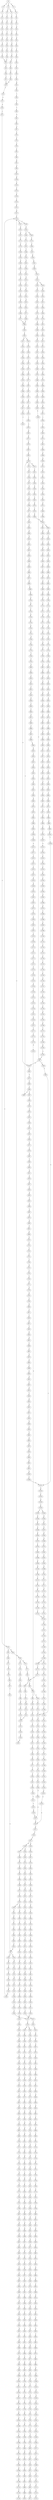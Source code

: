 strict digraph  {
	S0 -> S1 [ label = A ];
	S0 -> S2 [ label = T ];
	S0 -> S3 [ label = C ];
	S1 -> S4 [ label = C ];
	S2 -> S5 [ label = G ];
	S2 -> S6 [ label = C ];
	S3 -> S7 [ label = C ];
	S4 -> S8 [ label = T ];
	S5 -> S9 [ label = C ];
	S6 -> S10 [ label = C ];
	S7 -> S11 [ label = C ];
	S8 -> S12 [ label = G ];
	S9 -> S13 [ label = A ];
	S10 -> S14 [ label = A ];
	S11 -> S15 [ label = A ];
	S12 -> S16 [ label = G ];
	S13 -> S17 [ label = C ];
	S14 -> S18 [ label = G ];
	S15 -> S19 [ label = G ];
	S16 -> S20 [ label = T ];
	S17 -> S21 [ label = T ];
	S18 -> S22 [ label = T ];
	S19 -> S23 [ label = T ];
	S20 -> S24 [ label = G ];
	S21 -> S25 [ label = G ];
	S22 -> S26 [ label = G ];
	S23 -> S27 [ label = G ];
	S24 -> S28 [ label = C ];
	S25 -> S29 [ label = G ];
	S26 -> S30 [ label = G ];
	S27 -> S31 [ label = G ];
	S28 -> S32 [ label = T ];
	S29 -> S33 [ label = T ];
	S30 -> S34 [ label = T ];
	S31 -> S35 [ label = T ];
	S32 -> S36 [ label = A ];
	S33 -> S37 [ label = C ];
	S34 -> S38 [ label = C ];
	S35 -> S39 [ label = C ];
	S36 -> S40 [ label = C ];
	S37 -> S41 [ label = G ];
	S38 -> S42 [ label = G ];
	S39 -> S42 [ label = G ];
	S40 -> S43 [ label = T ];
	S41 -> S44 [ label = T ];
	S42 -> S45 [ label = T ];
	S43 -> S46 [ label = G ];
	S44 -> S47 [ label = C ];
	S45 -> S48 [ label = C ];
	S46 -> S49 [ label = T ];
	S47 -> S50 [ label = C ];
	S48 -> S51 [ label = C ];
	S49 -> S52 [ label = A ];
	S50 -> S53 [ label = G ];
	S51 -> S53 [ label = G ];
	S52 -> S54 [ label = A ];
	S53 -> S55 [ label = T ];
	S54 -> S56 [ label = C ];
	S55 -> S57 [ label = C ];
	S56 -> S58 [ label = A ];
	S57 -> S59 [ label = A ];
	S58 -> S60 [ label = C ];
	S59 -> S61 [ label = C ];
	S60 -> S62 [ label = A ];
	S61 -> S63 [ label = C ];
	S62 -> S64 [ label = C ];
	S63 -> S65 [ label = C ];
	S63 -> S66 [ label = G ];
	S64 -> S67 [ label = G ];
	S65 -> S68 [ label = T ];
	S66 -> S69 [ label = A ];
	S67 -> S70 [ label = C ];
	S68 -> S71 [ label = G ];
	S69 -> S72 [ label = A ];
	S69 -> S73 [ label = G ];
	S70 -> S74 [ label = T ];
	S71 -> S75 [ label = T ];
	S72 -> S76 [ label = T ];
	S73 -> S77 [ label = T ];
	S74 -> S78 [ label = C ];
	S75 -> S79 [ label = C ];
	S76 -> S80 [ label = C ];
	S77 -> S81 [ label = C ];
	S78 -> S82 [ label = C ];
	S79 -> S83 [ label = C ];
	S80 -> S84 [ label = C ];
	S81 -> S85 [ label = C ];
	S82 -> S86 [ label = T ];
	S83 -> S87 [ label = T ];
	S84 -> S88 [ label = T ];
	S85 -> S89 [ label = A ];
	S85 -> S90 [ label = T ];
	S86 -> S91 [ label = A ];
	S87 -> S92 [ label = T ];
	S88 -> S93 [ label = C ];
	S89 -> S94 [ label = G ];
	S90 -> S95 [ label = C ];
	S91 -> S96 [ label = G ];
	S92 -> S97 [ label = G ];
	S93 -> S98 [ label = G ];
	S94 -> S99 [ label = T ];
	S94 -> S100 [ label = C ];
	S95 -> S101 [ label = G ];
	S96 -> S102 [ label = A ];
	S97 -> S103 [ label = A ];
	S97 -> S104 [ label = T ];
	S98 -> S105 [ label = A ];
	S99 -> S106 [ label = A ];
	S100 -> S107 [ label = T ];
	S101 -> S108 [ label = A ];
	S102 -> S109 [ label = A ];
	S103 -> S110 [ label = A ];
	S104 -> S111 [ label = A ];
	S105 -> S112 [ label = A ];
	S106 -> S113 [ label = G ];
	S107 -> S114 [ label = T ];
	S108 -> S115 [ label = A ];
	S109 -> S116 [ label = C ];
	S110 -> S117 [ label = C ];
	S111 -> S118 [ label = G ];
	S112 -> S119 [ label = C ];
	S113 -> S120 [ label = G ];
	S114 -> S121 [ label = C ];
	S115 -> S122 [ label = C ];
	S116 -> S123 [ label = T ];
	S117 -> S124 [ label = T ];
	S118 -> S125 [ label = G ];
	S119 -> S126 [ label = T ];
	S120 -> S127 [ label = G ];
	S121 -> S128 [ label = A ];
	S122 -> S126 [ label = T ];
	S123 -> S129 [ label = T ];
	S124 -> S130 [ label = T ];
	S125 -> S131 [ label = A ];
	S126 -> S132 [ label = T ];
	S127 -> S133 [ label = T ];
	S128 -> S134 [ label = C ];
	S129 -> S135 [ label = C ];
	S130 -> S136 [ label = C ];
	S131 -> S137 [ label = G ];
	S132 -> S138 [ label = C ];
	S133 -> S139 [ label = C ];
	S134 -> S140 [ label = G ];
	S135 -> S141 [ label = A ];
	S136 -> S142 [ label = A ];
	S137 -> S143 [ label = A ];
	S138 -> S144 [ label = A ];
	S139 -> S145 [ label = A ];
	S140 -> S146 [ label = C ];
	S141 -> S147 [ label = A ];
	S142 -> S148 [ label = A ];
	S143 -> S149 [ label = G ];
	S144 -> S150 [ label = A ];
	S145 -> S151 [ label = C ];
	S146 -> S152 [ label = C ];
	S147 -> S153 [ label = C ];
	S148 -> S153 [ label = C ];
	S149 -> S154 [ label = G ];
	S150 -> S153 [ label = C ];
	S151 -> S155 [ label = T ];
	S152 -> S156 [ label = C ];
	S153 -> S157 [ label = C ];
	S153 -> S158 [ label = T ];
	S154 -> S159 [ label = T ];
	S155 -> S160 [ label = C ];
	S156 -> S161 [ label = T ];
	S157 -> S162 [ label = G ];
	S158 -> S163 [ label = G ];
	S159 -> S164 [ label = C ];
	S160 -> S165 [ label = G ];
	S161 -> S166 [ label = T ];
	S162 -> S167 [ label = G ];
	S163 -> S168 [ label = G ];
	S163 -> S169 [ label = C ];
	S164 -> S170 [ label = C ];
	S165 -> S171 [ label = C ];
	S166 -> S172 [ label = C ];
	S167 -> S173 [ label = C ];
	S168 -> S174 [ label = C ];
	S169 -> S175 [ label = C ];
	S170 -> S176 [ label = C ];
	S171 -> S177 [ label = T ];
	S172 -> S178 [ label = A ];
	S173 -> S179 [ label = C ];
	S174 -> S180 [ label = C ];
	S175 -> S181 [ label = C ];
	S176 -> S182 [ label = A ];
	S176 -> S183 [ label = G ];
	S177 -> S184 [ label = T ];
	S178 -> S185 [ label = T ];
	S179 -> S186 [ label = C ];
	S180 -> S187 [ label = C ];
	S181 -> S188 [ label = T ];
	S182 -> S189 [ label = G ];
	S183 -> S190 [ label = G ];
	S184 -> S191 [ label = C ];
	S185 -> S192 [ label = C ];
	S186 -> S193 [ label = A ];
	S187 -> S194 [ label = A ];
	S188 -> S195 [ label = A ];
	S189 -> S196 [ label = A ];
	S190 -> S197 [ label = A ];
	S191 -> S198 [ label = A ];
	S192 -> S199 [ label = C ];
	S193 -> S200 [ label = G ];
	S194 -> S201 [ label = G ];
	S195 -> S202 [ label = G ];
	S196 -> S203 [ label = G ];
	S197 -> S204 [ label = G ];
	S198 -> S205 [ label = T ];
	S199 -> S206 [ label = A ];
	S200 -> S207 [ label = T ];
	S201 -> S208 [ label = G ];
	S202 -> S209 [ label = G ];
	S203 -> S210 [ label = C ];
	S204 -> S211 [ label = G ];
	S205 -> S212 [ label = C ];
	S206 -> S213 [ label = G ];
	S207 -> S214 [ label = T ];
	S208 -> S215 [ label = T ];
	S209 -> S216 [ label = T ];
	S210 -> S217 [ label = C ];
	S211 -> S218 [ label = C ];
	S212 -> S219 [ label = C ];
	S213 -> S220 [ label = A ];
	S214 -> S221 [ label = G ];
	S215 -> S222 [ label = G ];
	S216 -> S223 [ label = G ];
	S217 -> S224 [ label = A ];
	S218 -> S225 [ label = G ];
	S219 -> S226 [ label = A ];
	S220 -> S227 [ label = A ];
	S221 -> S228 [ label = T ];
	S222 -> S229 [ label = C ];
	S222 -> S230 [ label = G ];
	S223 -> S231 [ label = T ];
	S224 -> S232 [ label = C ];
	S225 -> S233 [ label = T ];
	S226 -> S213 [ label = G ];
	S227 -> S234 [ label = C ];
	S228 -> S235 [ label = G ];
	S229 -> S236 [ label = G ];
	S230 -> S237 [ label = G ];
	S231 -> S238 [ label = G ];
	S232 -> S239 [ label = G ];
	S233 -> S240 [ label = G ];
	S234 -> S241 [ label = C ];
	S235 -> S242 [ label = C ];
	S236 -> S243 [ label = C ];
	S237 -> S244 [ label = C ];
	S238 -> S245 [ label = C ];
	S239 -> S246 [ label = G ];
	S240 -> S247 [ label = G ];
	S241 -> S248 [ label = A ];
	S241 -> S249 [ label = G ];
	S242 -> S250 [ label = G ];
	S243 -> S251 [ label = G ];
	S244 -> S252 [ label = T ];
	S245 -> S253 [ label = G ];
	S246 -> S254 [ label = T ];
	S247 -> S255 [ label = T ];
	S248 -> S256 [ label = G ];
	S248 -> S257 [ label = C ];
	S249 -> S258 [ label = G ];
	S250 -> S259 [ label = T ];
	S251 -> S260 [ label = T ];
	S252 -> S261 [ label = T ];
	S253 -> S262 [ label = T ];
	S254 -> S263 [ label = T ];
	S255 -> S264 [ label = A ];
	S256 -> S265 [ label = A ];
	S257 -> S266 [ label = C ];
	S258 -> S267 [ label = A ];
	S259 -> S268 [ label = C ];
	S260 -> S269 [ label = C ];
	S261 -> S270 [ label = C ];
	S262 -> S271 [ label = C ];
	S263 -> S272 [ label = A ];
	S264 -> S273 [ label = T ];
	S265 -> S274 [ label = C ];
	S266 -> S275 [ label = A ];
	S267 -> S276 [ label = C ];
	S268 -> S277 [ label = G ];
	S269 -> S278 [ label = G ];
	S270 -> S279 [ label = G ];
	S271 -> S280 [ label = G ];
	S272 -> S281 [ label = C ];
	S273 -> S282 [ label = G ];
	S274 -> S283 [ label = T ];
	S275 -> S284 [ label = C ];
	S276 -> S285 [ label = G ];
	S277 -> S286 [ label = A ];
	S278 -> S287 [ label = T ];
	S279 -> S288 [ label = A ];
	S280 -> S286 [ label = A ];
	S281 -> S289 [ label = T ];
	S282 -> S290 [ label = A ];
	S283 -> S291 [ label = C ];
	S284 -> S292 [ label = C ];
	S285 -> S293 [ label = C ];
	S286 -> S294 [ label = A ];
	S287 -> S295 [ label = G ];
	S288 -> S296 [ label = A ];
	S289 -> S297 [ label = G ];
	S290 -> S298 [ label = G ];
	S291 -> S299 [ label = C ];
	S292 -> S300 [ label = C ];
	S293 -> S301 [ label = C ];
	S294 -> S302 [ label = C ];
	S295 -> S303 [ label = C ];
	S296 -> S304 [ label = C ];
	S297 -> S305 [ label = C ];
	S298 -> S306 [ label = C ];
	S299 -> S307 [ label = C ];
	S300 -> S308 [ label = C ];
	S301 -> S309 [ label = C ];
	S302 -> S310 [ label = C ];
	S302 -> S311 [ label = A ];
	S303 -> S312 [ label = A ];
	S304 -> S313 [ label = A ];
	S305 -> S314 [ label = A ];
	S306 -> S315 [ label = G ];
	S307 -> S316 [ label = A ];
	S308 -> S317 [ label = T ];
	S309 -> S318 [ label = A ];
	S310 -> S319 [ label = T ];
	S311 -> S320 [ label = C ];
	S312 -> S321 [ label = T ];
	S313 -> S322 [ label = C ];
	S314 -> S323 [ label = G ];
	S315 -> S324 [ label = G ];
	S316 -> S325 [ label = T ];
	S317 -> S326 [ label = T ];
	S318 -> S327 [ label = T ];
	S319 -> S328 [ label = T ];
	S320 -> S329 [ label = C ];
	S321 -> S330 [ label = C ];
	S322 -> S331 [ label = G ];
	S323 -> S332 [ label = A ];
	S324 -> S333 [ label = T ];
	S325 -> S334 [ label = C ];
	S326 -> S335 [ label = C ];
	S327 -> S336 [ label = C ];
	S328 -> S337 [ label = C ];
	S329 -> S338 [ label = C ];
	S330 -> S339 [ label = C ];
	S331 -> S340 [ label = C ];
	S332 -> S341 [ label = C ];
	S333 -> S342 [ label = C ];
	S334 -> S343 [ label = T ];
	S335 -> S344 [ label = C ];
	S335 -> S345 [ label = G ];
	S336 -> S346 [ label = G ];
	S337 -> S347 [ label = G ];
	S338 -> S348 [ label = G ];
	S339 -> S349 [ label = G ];
	S340 -> S350 [ label = G ];
	S341 -> S351 [ label = G ];
	S342 -> S352 [ label = G ];
	S343 -> S353 [ label = G ];
	S344 -> S354 [ label = T ];
	S345 -> S355 [ label = A ];
	S346 -> S356 [ label = T ];
	S347 -> S357 [ label = T ];
	S348 -> S358 [ label = T ];
	S349 -> S359 [ label = C ];
	S350 -> S360 [ label = C ];
	S351 -> S361 [ label = G ];
	S352 -> S362 [ label = C ];
	S353 -> S363 [ label = C ];
	S354 -> S364 [ label = G ];
	S355 -> S365 [ label = T ];
	S356 -> S366 [ label = C ];
	S357 -> S367 [ label = A ];
	S358 -> S368 [ label = A ];
	S359 -> S369 [ label = A ];
	S360 -> S370 [ label = A ];
	S361 -> S371 [ label = A ];
	S362 -> S372 [ label = A ];
	S363 -> S373 [ label = C ];
	S364 -> S374 [ label = T ];
	S365 -> S375 [ label = C ];
	S366 -> S376 [ label = C ];
	S367 -> S377 [ label = C ];
	S368 -> S378 [ label = C ];
	S369 -> S379 [ label = C ];
	S370 -> S380 [ label = C ];
	S371 -> S381 [ label = C ];
	S372 -> S382 [ label = C ];
	S373 -> S383 [ label = A ];
	S374 -> S384 [ label = C ];
	S375 -> S385 [ label = G ];
	S376 -> S386 [ label = T ];
	S377 -> S387 [ label = T ];
	S378 -> S388 [ label = G ];
	S379 -> S389 [ label = G ];
	S380 -> S390 [ label = G ];
	S381 -> S391 [ label = A ];
	S382 -> S392 [ label = G ];
	S383 -> S393 [ label = G ];
	S384 -> S394 [ label = C ];
	S385 -> S395 [ label = T ];
	S386 -> S396 [ label = C ];
	S387 -> S397 [ label = T ];
	S388 -> S398 [ label = T ];
	S389 -> S399 [ label = T ];
	S390 -> S400 [ label = T ];
	S391 -> S401 [ label = C ];
	S392 -> S402 [ label = C ];
	S393 -> S403 [ label = T ];
	S394 -> S404 [ label = T ];
	S395 -> S405 [ label = T ];
	S396 -> S406 [ label = T ];
	S397 -> S407 [ label = C ];
	S398 -> S408 [ label = C ];
	S399 -> S409 [ label = C ];
	S400 -> S410 [ label = C ];
	S401 -> S411 [ label = A ];
	S402 -> S412 [ label = G ];
	S403 -> S413 [ label = C ];
	S404 -> S414 [ label = T ];
	S405 -> S415 [ label = T ];
	S406 -> S416 [ label = T ];
	S407 -> S417 [ label = A ];
	S408 -> S418 [ label = C ];
	S409 -> S419 [ label = G ];
	S410 -> S420 [ label = C ];
	S411 -> S421 [ label = C ];
	S412 -> S422 [ label = C ];
	S413 -> S423 [ label = G ];
	S414 -> S97 [ label = G ];
	S415 -> S424 [ label = G ];
	S416 -> S425 [ label = C ];
	S417 -> S426 [ label = A ];
	S418 -> S427 [ label = A ];
	S419 -> S428 [ label = A ];
	S420 -> S429 [ label = A ];
	S421 -> S430 [ label = C ];
	S422 -> S431 [ label = G ];
	S423 -> S432 [ label = T ];
	S424 -> S433 [ label = T ];
	S425 -> S434 [ label = T ];
	S426 -> S435 [ label = G ];
	S427 -> S436 [ label = G ];
	S428 -> S437 [ label = G ];
	S429 -> S438 [ label = G ];
	S430 -> S439 [ label = T ];
	S431 -> S440 [ label = G ];
	S432 -> S441 [ label = A ];
	S433 -> S442 [ label = A ];
	S434 -> S443 [ label = C ];
	S435 -> S444 [ label = C ];
	S436 -> S445 [ label = C ];
	S437 -> S446 [ label = C ];
	S438 -> S447 [ label = C ];
	S439 -> S448 [ label = C ];
	S440 -> S449 [ label = C ];
	S441 -> S450 [ label = A ];
	S442 -> S451 [ label = G ];
	S443 -> S452 [ label = G ];
	S444 -> S453 [ label = G ];
	S445 -> S454 [ label = G ];
	S446 -> S455 [ label = G ];
	S447 -> S456 [ label = T ];
	S447 -> S454 [ label = G ];
	S448 -> S457 [ label = T ];
	S449 -> S458 [ label = T ];
	S450 -> S459 [ label = G ];
	S451 -> S460 [ label = G ];
	S452 -> S461 [ label = G ];
	S453 -> S462 [ label = A ];
	S454 -> S463 [ label = A ];
	S455 -> S464 [ label = A ];
	S456 -> S465 [ label = T ];
	S457 -> S466 [ label = A ];
	S458 -> S467 [ label = G ];
	S459 -> S468 [ label = A ];
	S460 -> S469 [ label = A ];
	S461 -> S470 [ label = A ];
	S462 -> S471 [ label = G ];
	S463 -> S472 [ label = G ];
	S464 -> S473 [ label = G ];
	S465 -> S121 [ label = C ];
	S466 -> S474 [ label = G ];
	S467 -> S475 [ label = G ];
	S468 -> S476 [ label = C ];
	S469 -> S477 [ label = A ];
	S470 -> S478 [ label = G ];
	S471 -> S479 [ label = T ];
	S472 -> S480 [ label = T ];
	S473 -> S481 [ label = T ];
	S474 -> S482 [ label = A ];
	S475 -> S483 [ label = A ];
	S476 -> S484 [ label = G ];
	S477 -> S485 [ label = A ];
	S478 -> S486 [ label = A ];
	S479 -> S487 [ label = C ];
	S480 -> S488 [ label = C ];
	S481 -> S489 [ label = C ];
	S482 -> S490 [ label = A ];
	S483 -> S491 [ label = A ];
	S484 -> S492 [ label = G ];
	S485 -> S493 [ label = G ];
	S486 -> S494 [ label = G ];
	S487 -> S495 [ label = C ];
	S488 -> S496 [ label = C ];
	S488 -> S497 [ label = T ];
	S489 -> S498 [ label = G ];
	S490 -> S499 [ label = C ];
	S491 -> S500 [ label = T ];
	S492 -> S501 [ label = C ];
	S493 -> S502 [ label = G ];
	S494 -> S503 [ label = G ];
	S495 -> S504 [ label = C ];
	S496 -> S504 [ label = C ];
	S497 -> S505 [ label = C ];
	S498 -> S506 [ label = A ];
	S499 -> S507 [ label = G ];
	S500 -> S508 [ label = G ];
	S501 -> S509 [ label = T ];
	S502 -> S510 [ label = T ];
	S503 -> S511 [ label = T ];
	S504 -> S512 [ label = T ];
	S504 -> S513 [ label = G ];
	S505 -> S514 [ label = G ];
	S506 -> S515 [ label = A ];
	S507 -> S516 [ label = A ];
	S508 -> S517 [ label = G ];
	S509 -> S518 [ label = C ];
	S510 -> S519 [ label = C ];
	S511 -> S520 [ label = C ];
	S512 -> S521 [ label = C ];
	S513 -> S522 [ label = C ];
	S514 -> S523 [ label = T ];
	S515 -> S524 [ label = C ];
	S516 -> S525 [ label = G ];
	S517 -> S526 [ label = G ];
	S518 -> S527 [ label = T ];
	S519 -> S528 [ label = C ];
	S520 -> S170 [ label = C ];
	S521 -> S529 [ label = C ];
	S522 -> S530 [ label = C ];
	S523 -> S531 [ label = C ];
	S524 -> S532 [ label = C ];
	S525 -> S533 [ label = G ];
	S526 -> S534 [ label = G ];
	S527 -> S535 [ label = C ];
	S528 -> S536 [ label = C ];
	S529 -> S537 [ label = G ];
	S530 -> S538 [ label = T ];
	S531 -> S539 [ label = T ];
	S532 -> S540 [ label = T ];
	S533 -> S541 [ label = T ];
	S534 -> S542 [ label = T ];
	S535 -> S543 [ label = G ];
	S536 -> S544 [ label = G ];
	S537 -> S545 [ label = G ];
	S538 -> S546 [ label = G ];
	S539 -> S547 [ label = G ];
	S540 -> S548 [ label = G ];
	S541 -> S549 [ label = G ];
	S542 -> S550 [ label = C ];
	S543 -> S551 [ label = A ];
	S544 -> S552 [ label = A ];
	S545 -> S553 [ label = T ];
	S546 -> S554 [ label = T ];
	S547 -> S555 [ label = T ];
	S548 -> S556 [ label = T ];
	S549 -> S557 [ label = T ];
	S550 -> S558 [ label = C ];
	S551 -> S559 [ label = A ];
	S552 -> S560 [ label = A ];
	S553 -> S561 [ label = C ];
	S554 -> S562 [ label = C ];
	S555 -> S563 [ label = T ];
	S556 -> S564 [ label = C ];
	S557 -> S565 [ label = C ];
	S558 -> S566 [ label = G ];
	S559 -> S567 [ label = G ];
	S560 -> S568 [ label = G ];
	S561 -> S569 [ label = T ];
	S562 -> S570 [ label = G ];
	S563 -> S571 [ label = C ];
	S564 -> S572 [ label = G ];
	S565 -> S573 [ label = C ];
	S566 -> S574 [ label = C ];
	S567 -> S575 [ label = T ];
	S568 -> S576 [ label = T ];
	S569 -> S577 [ label = G ];
	S570 -> S578 [ label = C ];
	S571 -> S579 [ label = C ];
	S572 -> S580 [ label = C ];
	S573 -> S581 [ label = C ];
	S574 -> S582 [ label = C ];
	S575 -> S583 [ label = C ];
	S576 -> S584 [ label = C ];
	S577 -> S585 [ label = G ];
	S578 -> S586 [ label = G ];
	S579 -> S587 [ label = G ];
	S580 -> S588 [ label = G ];
	S581 -> S589 [ label = T ];
	S582 -> S590 [ label = G ];
	S583 -> S591 [ label = G ];
	S584 -> S592 [ label = G ];
	S585 -> S593 [ label = A ];
	S586 -> S594 [ label = C ];
	S587 -> S595 [ label = T ];
	S588 -> S594 [ label = C ];
	S589 -> S596 [ label = G ];
	S590 -> S597 [ label = G ];
	S591 -> S598 [ label = C ];
	S592 -> S599 [ label = A ];
	S593 -> S600 [ label = G ];
	S594 -> S601 [ label = G ];
	S594 -> S602 [ label = A ];
	S595 -> S603 [ label = G ];
	S596 -> S604 [ label = T ];
	S597 -> S605 [ label = A ];
	S598 -> S606 [ label = G ];
	S599 -> S607 [ label = G ];
	S600 -> S608 [ label = G ];
	S601 -> S609 [ label = A ];
	S602 -> S610 [ label = A ];
	S603 -> S611 [ label = G ];
	S604 -> S612 [ label = C ];
	S605 -> S613 [ label = A ];
	S606 -> S614 [ label = G ];
	S607 -> S615 [ label = G ];
	S608 -> S616 [ label = G ];
	S609 -> S617 [ label = G ];
	S610 -> S618 [ label = C ];
	S611 -> S619 [ label = C ];
	S612 -> S620 [ label = C ];
	S613 -> S621 [ label = C ];
	S614 -> S622 [ label = C ];
	S615 -> S623 [ label = T ];
	S616 -> S624 [ label = T ];
	S617 -> S625 [ label = C ];
	S618 -> S626 [ label = C ];
	S619 -> S627 [ label = C ];
	S620 -> S628 [ label = T ];
	S621 -> S629 [ label = T ];
	S622 -> S630 [ label = T ];
	S623 -> S631 [ label = A ];
	S624 -> S632 [ label = G ];
	S625 -> S633 [ label = A ];
	S626 -> S634 [ label = C ];
	S627 -> S635 [ label = C ];
	S628 -> S636 [ label = A ];
	S629 -> S637 [ label = G ];
	S630 -> S638 [ label = A ];
	S631 -> S639 [ label = T ];
	S632 -> S640 [ label = T ];
	S633 -> S641 [ label = G ];
	S634 -> S642 [ label = G ];
	S635 -> S643 [ label = G ];
	S636 -> S644 [ label = C ];
	S637 -> S645 [ label = C ];
	S638 -> S646 [ label = T ];
	S639 -> S647 [ label = A ];
	S640 -> S648 [ label = T ];
	S641 -> S649 [ label = T ];
	S642 -> S650 [ label = T ];
	S643 -> S651 [ label = T ];
	S644 -> S652 [ label = T ];
	S645 -> S653 [ label = A ];
	S646 -> S654 [ label = A ];
	S647 -> S655 [ label = A ];
	S648 -> S656 [ label = C ];
	S649 -> S657 [ label = G ];
	S650 -> S658 [ label = A ];
	S651 -> S659 [ label = C ];
	S652 -> S660 [ label = A ];
	S653 -> S661 [ label = A ];
	S654 -> S662 [ label = G ];
	S655 -> S663 [ label = G ];
	S656 -> S664 [ label = C ];
	S657 -> S665 [ label = C ];
	S658 -> S666 [ label = C ];
	S659 -> S667 [ label = C ];
	S660 -> S668 [ label = C ];
	S661 -> S669 [ label = C ];
	S662 -> S670 [ label = T ];
	S663 -> S671 [ label = T ];
	S664 -> S672 [ label = A ];
	S665 -> S673 [ label = A ];
	S666 -> S674 [ label = A ];
	S667 -> S675 [ label = A ];
	S668 -> S676 [ label = C ];
	S669 -> S677 [ label = C ];
	S670 -> S678 [ label = A ];
	S671 -> S679 [ label = C ];
	S672 -> S680 [ label = G ];
	S673 -> S681 [ label = A ];
	S674 -> S682 [ label = G ];
	S675 -> S683 [ label = G ];
	S676 -> S684 [ label = A ];
	S677 -> S685 [ label = A ];
	S678 -> S686 [ label = G ];
	S679 -> S687 [ label = G ];
	S680 -> S688 [ label = C ];
	S681 -> S689 [ label = C ];
	S682 -> S690 [ label = C ];
	S683 -> S691 [ label = T ];
	S684 -> S692 [ label = G ];
	S685 -> S693 [ label = G ];
	S686 -> S694 [ label = C ];
	S687 -> S695 [ label = T ];
	S688 -> S696 [ label = A ];
	S689 -> S697 [ label = A ];
	S690 -> S698 [ label = A ];
	S691 -> S699 [ label = A ];
	S692 -> S700 [ label = G ];
	S693 -> S701 [ label = A ];
	S694 -> S702 [ label = C ];
	S695 -> S703 [ label = G ];
	S696 -> S704 [ label = G ];
	S697 -> S705 [ label = G ];
	S698 -> S706 [ label = G ];
	S699 -> S707 [ label = G ];
	S700 -> S708 [ label = A ];
	S701 -> S709 [ label = A ];
	S702 -> S710 [ label = G ];
	S703 -> S711 [ label = G ];
	S704 -> S712 [ label = A ];
	S705 -> S713 [ label = C ];
	S706 -> S714 [ label = G ];
	S707 -> S715 [ label = C ];
	S708 -> S716 [ label = G ];
	S709 -> S717 [ label = C ];
	S710 -> S718 [ label = A ];
	S711 -> S719 [ label = T ];
	S712 -> S720 [ label = T ];
	S713 -> S721 [ label = T ];
	S714 -> S722 [ label = T ];
	S715 -> S723 [ label = T ];
	S716 -> S724 [ label = A ];
	S717 -> S725 [ label = A ];
	S718 -> S726 [ label = A ];
	S719 -> S727 [ label = A ];
	S720 -> S728 [ label = A ];
	S721 -> S729 [ label = A ];
	S722 -> S730 [ label = G ];
	S723 -> S731 [ label = C ];
	S724 -> S732 [ label = G ];
	S725 -> S733 [ label = G ];
	S726 -> S734 [ label = A ];
	S727 -> S735 [ label = C ];
	S728 -> S736 [ label = A ];
	S729 -> S737 [ label = C ];
	S730 -> S738 [ label = C ];
	S731 -> S739 [ label = C ];
	S732 -> S740 [ label = T ];
	S733 -> S741 [ label = C ];
	S734 -> S742 [ label = C ];
	S735 -> S743 [ label = C ];
	S736 -> S744 [ label = A ];
	S737 -> S745 [ label = G ];
	S738 -> S746 [ label = A ];
	S739 -> S747 [ label = A ];
	S740 -> S748 [ label = C ];
	S741 -> S749 [ label = C ];
	S742 -> S750 [ label = C ];
	S743 -> S751 [ label = G ];
	S744 -> S752 [ label = A ];
	S745 -> S753 [ label = A ];
	S746 -> S754 [ label = C ];
	S747 -> S755 [ label = C ];
	S748 -> S756 [ label = A ];
	S749 -> S757 [ label = G ];
	S750 -> S758 [ label = C ];
	S751 -> S759 [ label = G ];
	S752 -> S760 [ label = A ];
	S753 -> S761 [ label = G ];
	S754 -> S762 [ label = G ];
	S755 -> S763 [ label = C ];
	S756 -> S764 [ label = G ];
	S757 -> S765 [ label = T ];
	S758 -> S766 [ label = C ];
	S759 -> S767 [ label = T ];
	S760 -> S768 [ label = C ];
	S761 -> S769 [ label = A ];
	S762 -> S770 [ label = C ];
	S763 -> S771 [ label = G ];
	S764 -> S772 [ label = G ];
	S765 -> S773 [ label = C ];
	S766 -> S774 [ label = G ];
	S767 -> S775 [ label = G ];
	S768 -> S776 [ label = T ];
	S769 -> S777 [ label = A ];
	S770 -> S778 [ label = G ];
	S771 -> S779 [ label = G ];
	S772 -> S780 [ label = A ];
	S773 -> S781 [ label = C ];
	S774 -> S782 [ label = A ];
	S775 -> S783 [ label = G ];
	S776 -> S784 [ label = T ];
	S777 -> S785 [ label = C ];
	S778 -> S786 [ label = G ];
	S779 -> S787 [ label = A ];
	S780 -> S788 [ label = C ];
	S781 -> S789 [ label = T ];
	S782 -> S790 [ label = C ];
	S783 -> S791 [ label = T ];
	S784 -> S792 [ label = T ];
	S785 -> S793 [ label = T ];
	S786 -> S794 [ label = T ];
	S787 -> S795 [ label = C ];
	S788 -> S796 [ label = C ];
	S789 -> S797 [ label = C ];
	S790 -> S798 [ label = T ];
	S791 -> S799 [ label = T ];
	S792 -> S800 [ label = G ];
	S793 -> S801 [ label = G ];
	S794 -> S802 [ label = G ];
	S795 -> S803 [ label = G ];
	S796 -> S804 [ label = A ];
	S797 -> S805 [ label = T ];
	S798 -> S806 [ label = A ];
	S799 -> S807 [ label = A ];
	S800 -> S808 [ label = C ];
	S801 -> S809 [ label = G ];
	S802 -> S810 [ label = C ];
	S803 -> S811 [ label = T ];
	S804 -> S812 [ label = G ];
	S805 -> S813 [ label = G ];
	S806 -> S814 [ label = G ];
	S807 -> S815 [ label = G ];
	S808 -> S816 [ label = C ];
	S809 -> S817 [ label = C ];
	S810 -> S818 [ label = C ];
	S811 -> S819 [ label = C ];
	S812 -> S820 [ label = T ];
	S813 -> S821 [ label = T ];
	S814 -> S822 [ label = A ];
	S815 -> S823 [ label = A ];
	S816 -> S824 [ label = G ];
	S817 -> S825 [ label = G ];
	S818 -> S826 [ label = G ];
	S819 -> S827 [ label = G ];
	S820 -> S828 [ label = C ];
	S821 -> S829 [ label = C ];
	S822 -> S830 [ label = A ];
	S823 -> S831 [ label = A ];
	S824 -> S832 [ label = T ];
	S825 -> S833 [ label = C ];
	S826 -> S834 [ label = C ];
	S827 -> S835 [ label = T ];
	S828 -> S836 [ label = T ];
	S829 -> S837 [ label = G ];
	S830 -> S838 [ label = T ];
	S831 -> S839 [ label = G ];
	S832 -> S840 [ label = A ];
	S833 -> S841 [ label = A ];
	S834 -> S842 [ label = A ];
	S835 -> S843 [ label = G ];
	S836 -> S844 [ label = C ];
	S837 -> S845 [ label = T ];
	S838 -> S846 [ label = C ];
	S839 -> S847 [ label = G ];
	S840 -> S848 [ label = G ];
	S841 -> S849 [ label = G ];
	S842 -> S850 [ label = A ];
	S843 -> S851 [ label = A ];
	S844 -> S852 [ label = T ];
	S845 -> S853 [ label = G ];
	S846 -> S854 [ label = G ];
	S847 -> S855 [ label = G ];
	S848 -> S856 [ label = C ];
	S849 -> S857 [ label = C ];
	S850 -> S858 [ label = C ];
	S851 -> S859 [ label = C ];
	S852 -> S860 [ label = G ];
	S853 -> S861 [ label = G ];
	S854 -> S862 [ label = G ];
	S855 -> S863 [ label = G ];
	S856 -> S864 [ label = C ];
	S857 -> S865 [ label = G ];
	S858 -> S866 [ label = C ];
	S859 -> S867 [ label = C ];
	S860 -> S868 [ label = T ];
	S861 -> S869 [ label = T ];
	S862 -> S870 [ label = G ];
	S863 -> S871 [ label = G ];
	S864 -> S872 [ label = G ];
	S865 -> S873 [ label = G ];
	S866 -> S874 [ label = A ];
	S867 -> S875 [ label = G ];
	S868 -> S876 [ label = A ];
	S869 -> S877 [ label = A ];
	S870 -> S878 [ label = T ];
	S871 -> S879 [ label = T ];
	S872 -> S880 [ label = G ];
	S873 -> S881 [ label = G ];
	S874 -> S882 [ label = G ];
	S875 -> S883 [ label = G ];
	S878 -> S884 [ label = A ];
	S879 -> S885 [ label = C ];
	S880 -> S886 [ label = T ];
	S881 -> S887 [ label = T ];
	S882 -> S888 [ label = T ];
	S883 -> S889 [ label = T ];
	S884 -> S890 [ label = T ];
	S885 -> S891 [ label = C ];
	S886 -> S892 [ label = G ];
	S887 -> S893 [ label = G ];
	S888 -> S894 [ label = C ];
	S889 -> S895 [ label = C ];
	S890 -> S896 [ label = C ];
	S891 -> S897 [ label = G ];
	S892 -> S898 [ label = A ];
	S893 -> S899 [ label = C ];
	S894 -> S900 [ label = G ];
	S895 -> S901 [ label = G ];
	S896 -> S902 [ label = C ];
	S897 -> S903 [ label = T ];
	S898 -> S904 [ label = C ];
	S899 -> S905 [ label = C ];
	S900 -> S906 [ label = C ];
	S901 -> S907 [ label = C ];
	S902 -> S908 [ label = C ];
	S903 -> S909 [ label = C ];
	S904 -> S910 [ label = G ];
	S905 -> S911 [ label = G ];
	S906 -> S912 [ label = G ];
	S907 -> S913 [ label = G ];
	S908 -> S914 [ label = G ];
	S909 -> S915 [ label = G ];
	S910 -> S916 [ label = T ];
	S911 -> S917 [ label = C ];
	S912 -> S918 [ label = C ];
	S913 -> S919 [ label = T ];
	S914 -> S920 [ label = A ];
	S915 -> S921 [ label = G ];
	S916 -> S922 [ label = G ];
	S917 -> S923 [ label = C ];
	S918 -> S924 [ label = A ];
	S919 -> S925 [ label = A ];
	S920 -> S926 [ label = A ];
	S921 -> S927 [ label = A ];
	S922 -> S928 [ label = G ];
	S923 -> S929 [ label = G ];
	S924 -> S930 [ label = G ];
	S925 -> S931 [ label = G ];
	S926 -> S932 [ label = A ];
	S927 -> S933 [ label = A ];
	S928 -> S934 [ label = G ];
	S929 -> S935 [ label = G ];
	S930 -> S936 [ label = C ];
	S931 -> S937 [ label = C ];
	S932 -> S938 [ label = G ];
	S933 -> S939 [ label = C ];
	S934 -> S940 [ label = T ];
	S935 -> S941 [ label = T ];
	S936 -> S942 [ label = C ];
	S937 -> S943 [ label = C ];
	S938 -> S944 [ label = T ];
	S939 -> S945 [ label = T ];
	S940 -> S946 [ label = A ];
	S941 -> S947 [ label = G ];
	S942 -> S948 [ label = G ];
	S943 -> S949 [ label = G ];
	S944 -> S950 [ label = G ];
	S945 -> S951 [ label = A ];
	S946 -> S952 [ label = C ];
	S947 -> S953 [ label = G ];
	S948 -> S954 [ label = G ];
	S949 -> S955 [ label = C ];
	S950 -> S956 [ label = T ];
	S951 -> S957 [ label = C ];
	S952 -> S958 [ label = T ];
	S953 -> S959 [ label = T ];
	S954 -> S960 [ label = T ];
	S955 -> S961 [ label = T ];
	S956 -> S962 [ label = C ];
	S957 -> S963 [ label = A ];
	S958 -> S964 [ label = A ];
	S959 -> S965 [ label = G ];
	S960 -> S966 [ label = G ];
	S961 -> S967 [ label = G ];
	S962 -> S968 [ label = G ];
	S963 -> S969 [ label = A ];
	S964 -> S970 [ label = T ];
	S965 -> S971 [ label = G ];
	S966 -> S972 [ label = G ];
	S967 -> S973 [ label = G ];
	S968 -> S974 [ label = T ];
	S969 -> S975 [ label = C ];
	S970 -> S976 [ label = T ];
	S971 -> S977 [ label = A ];
	S972 -> S978 [ label = A ];
	S973 -> S979 [ label = A ];
	S974 -> S980 [ label = C ];
	S975 -> S981 [ label = G ];
	S976 -> S982 [ label = G ];
	S977 -> S983 [ label = A ];
	S978 -> S984 [ label = A ];
	S979 -> S985 [ label = A ];
	S980 -> S986 [ label = G ];
	S981 -> S987 [ label = A ];
	S982 -> S988 [ label = G ];
	S983 -> S989 [ label = C ];
	S984 -> S990 [ label = G ];
	S985 -> S991 [ label = G ];
	S986 -> S992 [ label = G ];
	S987 -> S993 [ label = A ];
	S988 -> S994 [ label = A ];
	S989 -> S995 [ label = C ];
	S990 -> S996 [ label = A ];
	S991 -> S997 [ label = A ];
	S992 -> S998 [ label = A ];
	S993 -> S999 [ label = A ];
	S994 -> S1000 [ label = A ];
	S995 -> S1001 [ label = T ];
	S996 -> S1002 [ label = A ];
	S997 -> S1003 [ label = A ];
	S998 -> S1004 [ label = A ];
	S999 -> S1005 [ label = A ];
	S1000 -> S1006 [ label = C ];
	S1001 -> S1007 [ label = C ];
	S1002 -> S1008 [ label = C ];
	S1003 -> S1009 [ label = C ];
	S1004 -> S1010 [ label = C ];
	S1005 -> S1011 [ label = C ];
	S1006 -> S1012 [ label = G ];
	S1007 -> S1013 [ label = G ];
	S1008 -> S1014 [ label = G ];
	S1009 -> S1014 [ label = G ];
	S1010 -> S1015 [ label = A ];
	S1011 -> S1016 [ label = A ];
	S1012 -> S1017 [ label = G ];
	S1013 -> S1018 [ label = G ];
	S1014 -> S1019 [ label = G ];
	S1015 -> S1020 [ label = G ];
	S1016 -> S1021 [ label = G ];
	S1017 -> S1022 [ label = T ];
	S1018 -> S1023 [ label = C ];
	S1019 -> S1024 [ label = C ];
	S1020 -> S1025 [ label = G ];
	S1021 -> S1026 [ label = A ];
	S1022 -> S1027 [ label = A ];
	S1023 -> S1028 [ label = A ];
	S1024 -> S1029 [ label = A ];
	S1025 -> S1030 [ label = A ];
	S1026 -> S1031 [ label = A ];
	S1027 -> S1032 [ label = C ];
	S1028 -> S1033 [ label = C ];
	S1029 -> S1034 [ label = C ];
	S1030 -> S1035 [ label = A ];
	S1031 -> S1036 [ label = G ];
	S1032 -> S1037 [ label = G ];
	S1033 -> S1038 [ label = G ];
	S1034 -> S1039 [ label = C ];
	S1034 -> S1040 [ label = T ];
	S1035 -> S1041 [ label = T ];
	S1036 -> S1042 [ label = G ];
	S1037 -> S1043 [ label = A ];
	S1038 -> S1044 [ label = C ];
	S1039 -> S1045 [ label = G ];
	S1040 -> S1046 [ label = G ];
	S1041 -> S1047 [ label = A ];
	S1042 -> S1048 [ label = G ];
	S1043 -> S1049 [ label = A ];
	S1044 -> S1050 [ label = G ];
	S1045 -> S1051 [ label = G ];
	S1046 -> S1052 [ label = G ];
	S1047 -> S1053 [ label = G ];
	S1048 -> S1054 [ label = G ];
	S1049 -> S1055 [ label = G ];
	S1050 -> S1056 [ label = C ];
	S1051 -> S1057 [ label = G ];
	S1052 -> S1058 [ label = G ];
	S1053 -> S1059 [ label = T ];
	S1054 -> S1060 [ label = T ];
	S1055 -> S1061 [ label = A ];
	S1056 -> S1062 [ label = G ];
	S1057 -> S1063 [ label = A ];
	S1058 -> S1064 [ label = A ];
	S1059 -> S1065 [ label = C ];
	S1060 -> S1066 [ label = C ];
	S1061 -> S1067 [ label = A ];
	S1062 -> S1068 [ label = C ];
	S1063 -> S1069 [ label = A ];
	S1064 -> S1070 [ label = A ];
	S1065 -> S1071 [ label = T ];
	S1066 -> S1072 [ label = T ];
	S1067 -> S1073 [ label = G ];
	S1068 -> S1074 [ label = G ];
	S1069 -> S1075 [ label = T ];
	S1070 -> S1076 [ label = C ];
	S1071 -> S1077 [ label = C ];
	S1072 -> S1078 [ label = C ];
	S1073 -> S1079 [ label = T ];
	S1074 -> S1080 [ label = T ];
	S1075 -> S1081 [ label = T ];
	S1076 -> S1082 [ label = T ];
	S1077 -> S1083 [ label = T ];
	S1078 -> S1084 [ label = T ];
	S1079 -> S1085 [ label = G ];
	S1080 -> S1086 [ label = C ];
	S1081 -> S1087 [ label = G ];
	S1082 -> S1088 [ label = G ];
	S1083 -> S1089 [ label = C ];
	S1084 -> S1090 [ label = C ];
	S1085 -> S1091 [ label = T ];
	S1086 -> S1092 [ label = G ];
	S1087 -> S1093 [ label = A ];
	S1088 -> S1094 [ label = G ];
	S1089 -> S1095 [ label = T ];
	S1090 -> S1096 [ label = G ];
	S1091 -> S1097 [ label = C ];
	S1092 -> S1098 [ label = A ];
	S1093 -> S1099 [ label = A ];
	S1094 -> S1100 [ label = A ];
	S1095 -> S1101 [ label = G ];
	S1096 -> S1102 [ label = T ];
	S1097 -> S1103 [ label = C ];
	S1098 -> S1104 [ label = C ];
	S1099 -> S1105 [ label = C ];
	S1100 -> S1106 [ label = C ];
	S1101 -> S1107 [ label = A ];
	S1102 -> S1108 [ label = G ];
	S1103 -> S1109 [ label = T ];
	S1104 -> S1110 [ label = G ];
	S1105 -> S1111 [ label = C ];
	S1106 -> S1112 [ label = C ];
	S1107 -> S1113 [ label = G ];
	S1108 -> S1114 [ label = G ];
	S1109 -> S1115 [ label = G ];
	S1110 -> S1116 [ label = C ];
	S1111 -> S1117 [ label = C ];
	S1112 -> S1118 [ label = C ];
	S1113 -> S1119 [ label = T ];
	S1114 -> S1120 [ label = T ];
	S1115 -> S1121 [ label = G ];
	S1116 -> S1122 [ label = G ];
	S1117 -> S1123 [ label = G ];
	S1118 -> S1124 [ label = G ];
	S1119 -> S1125 [ label = A ];
	S1120 -> S1126 [ label = A ];
	S1121 -> S1127 [ label = C ];
	S1122 -> S1128 [ label = C ];
	S1123 -> S1129 [ label = T ];
	S1124 -> S1130 [ label = T ];
	S1127 -> S1131 [ label = C ];
	S1128 -> S1132 [ label = C ];
	S1129 -> S1133 [ label = C ];
	S1130 -> S1134 [ label = C ];
	S1131 -> S1135 [ label = T ];
	S1132 -> S1136 [ label = T ];
	S1133 -> S1137 [ label = T ];
	S1134 -> S1138 [ label = T ];
	S1135 -> S1139 [ label = G ];
	S1136 -> S1140 [ label = C ];
	S1137 -> S1141 [ label = C ];
	S1138 -> S1142 [ label = C ];
	S1139 -> S1143 [ label = G ];
	S1140 -> S1144 [ label = G ];
	S1141 -> S1145 [ label = G ];
	S1142 -> S1145 [ label = G ];
	S1143 -> S1146 [ label = G ];
	S1144 -> S1147 [ label = G ];
	S1145 -> S1148 [ label = G ];
	S1146 -> S1149 [ label = T ];
	S1147 -> S1150 [ label = G ];
	S1148 -> S1151 [ label = C ];
	S1149 -> S1152 [ label = C ];
	S1150 -> S1153 [ label = C ];
	S1151 -> S1154 [ label = A ];
	S1152 -> S1155 [ label = C ];
	S1153 -> S1156 [ label = T ];
	S1154 -> S1157 [ label = C ];
	S1155 -> S1158 [ label = C ];
	S1156 -> S1159 [ label = C ];
	S1157 -> S1160 [ label = C ];
	S1158 -> S1161 [ label = G ];
	S1159 -> S1162 [ label = A ];
	S1160 -> S1163 [ label = G ];
	S1161 -> S1164 [ label = A ];
	S1162 -> S1165 [ label = C ];
	S1163 -> S1166 [ label = A ];
	S1164 -> S1167 [ label = G ];
	S1165 -> S1168 [ label = G ];
	S1166 -> S1169 [ label = G ];
	S1166 -> S1170 [ label = A ];
	S1167 -> S1171 [ label = T ];
	S1168 -> S1172 [ label = T ];
	S1169 -> S1173 [ label = T ];
	S1170 -> S1174 [ label = T ];
	S1171 -> S1175 [ label = C ];
	S1172 -> S1176 [ label = C ];
	S1173 -> S1177 [ label = C ];
	S1174 -> S1178 [ label = G ];
	S1175 -> S1179 [ label = C ];
	S1176 -> S1180 [ label = C ];
	S1177 -> S85 [ label = C ];
	S1178 -> S1181 [ label = T ];
	S1179 -> S1182 [ label = A ];
	S1180 -> S1183 [ label = A ];
	S1181 -> S1184 [ label = A ];
	S1182 -> S94 [ label = G ];
	S1183 -> S1185 [ label = G ];
	S1184 -> S1186 [ label = G ];
	S1185 -> S447 [ label = C ];
	S1186 -> S1187 [ label = T ];
	S1187 -> S1188 [ label = T ];
	S1188 -> S1189 [ label = T ];
	S1189 -> S1190 [ label = C ];
	S1190 -> S1191 [ label = A ];
	S1191 -> S1192 [ label = C ];
	S1192 -> S1193 [ label = T ];
	S1193 -> S1194 [ label = C ];
	S1194 -> S1195 [ label = C ];
	S1195 -> S1196 [ label = T ];
	S1196 -> S1197 [ label = T ];
	S1197 -> S1198 [ label = T ];
	S1198 -> S1199 [ label = C ];
	S1199 -> S1200 [ label = A ];
	S1200 -> S1201 [ label = T ];
	S1201 -> S1202 [ label = C ];
	S1202 -> S1203 [ label = C ];
	S1203 -> S1204 [ label = A ];
	S1204 -> S1205 [ label = G ];
	S1205 -> S220 [ label = A ];
}
